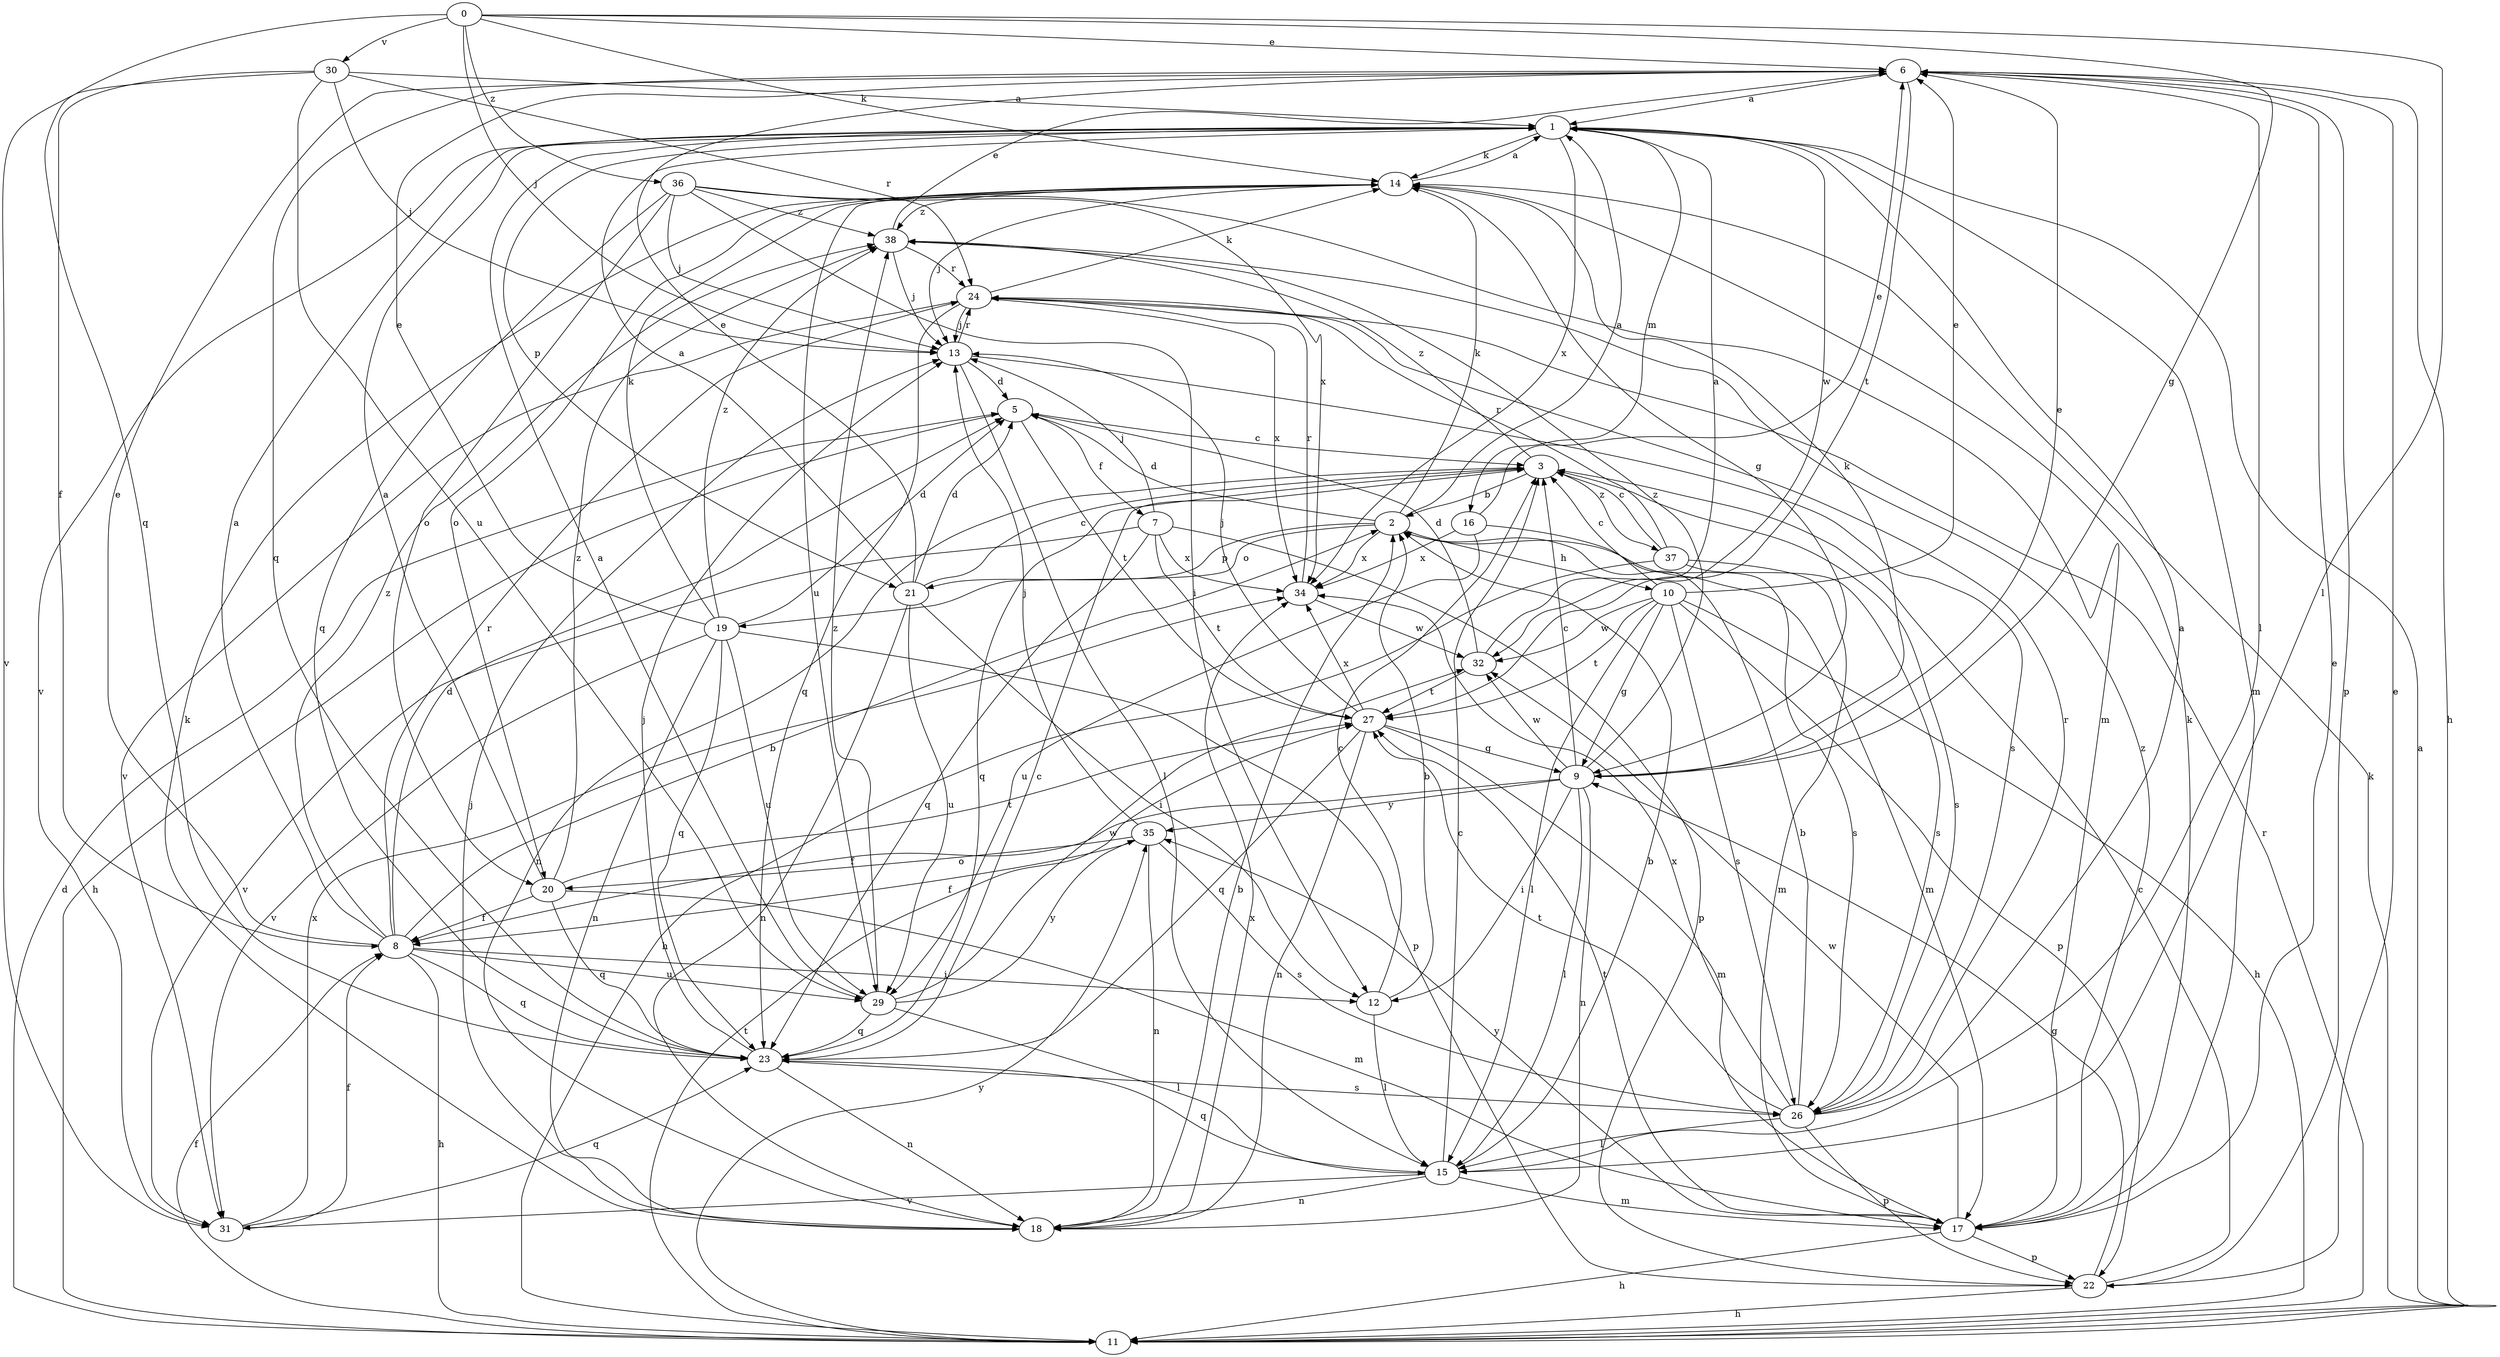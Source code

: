 strict digraph  {
0;
1;
2;
3;
5;
6;
7;
8;
9;
10;
11;
12;
13;
14;
15;
16;
17;
18;
19;
20;
21;
22;
23;
24;
26;
27;
29;
30;
31;
32;
34;
35;
36;
37;
38;
0 -> 6  [label=e];
0 -> 9  [label=g];
0 -> 13  [label=j];
0 -> 14  [label=k];
0 -> 15  [label=l];
0 -> 23  [label=q];
0 -> 30  [label=v];
0 -> 36  [label=z];
1 -> 14  [label=k];
1 -> 16  [label=m];
1 -> 17  [label=m];
1 -> 21  [label=p];
1 -> 31  [label=v];
1 -> 32  [label=w];
1 -> 34  [label=x];
2 -> 1  [label=a];
2 -> 5  [label=d];
2 -> 10  [label=h];
2 -> 14  [label=k];
2 -> 17  [label=m];
2 -> 19  [label=o];
2 -> 21  [label=p];
2 -> 34  [label=x];
3 -> 2  [label=b];
3 -> 18  [label=n];
3 -> 23  [label=q];
3 -> 26  [label=s];
3 -> 37  [label=z];
3 -> 38  [label=z];
5 -> 3  [label=c];
5 -> 7  [label=f];
5 -> 11  [label=h];
5 -> 27  [label=t];
6 -> 1  [label=a];
6 -> 11  [label=h];
6 -> 15  [label=l];
6 -> 22  [label=p];
6 -> 23  [label=q];
6 -> 27  [label=t];
7 -> 13  [label=j];
7 -> 22  [label=p];
7 -> 23  [label=q];
7 -> 27  [label=t];
7 -> 31  [label=v];
7 -> 34  [label=x];
8 -> 1  [label=a];
8 -> 2  [label=b];
8 -> 5  [label=d];
8 -> 6  [label=e];
8 -> 11  [label=h];
8 -> 12  [label=i];
8 -> 23  [label=q];
8 -> 24  [label=r];
8 -> 29  [label=u];
8 -> 38  [label=z];
9 -> 3  [label=c];
9 -> 6  [label=e];
9 -> 8  [label=f];
9 -> 12  [label=i];
9 -> 14  [label=k];
9 -> 15  [label=l];
9 -> 18  [label=n];
9 -> 32  [label=w];
9 -> 35  [label=y];
9 -> 38  [label=z];
10 -> 3  [label=c];
10 -> 6  [label=e];
10 -> 9  [label=g];
10 -> 11  [label=h];
10 -> 15  [label=l];
10 -> 22  [label=p];
10 -> 26  [label=s];
10 -> 27  [label=t];
10 -> 32  [label=w];
11 -> 1  [label=a];
11 -> 5  [label=d];
11 -> 8  [label=f];
11 -> 14  [label=k];
11 -> 24  [label=r];
11 -> 27  [label=t];
11 -> 35  [label=y];
12 -> 2  [label=b];
12 -> 3  [label=c];
12 -> 15  [label=l];
13 -> 5  [label=d];
13 -> 15  [label=l];
13 -> 24  [label=r];
13 -> 26  [label=s];
14 -> 1  [label=a];
14 -> 9  [label=g];
14 -> 13  [label=j];
14 -> 20  [label=o];
14 -> 29  [label=u];
14 -> 38  [label=z];
15 -> 2  [label=b];
15 -> 3  [label=c];
15 -> 17  [label=m];
15 -> 18  [label=n];
15 -> 23  [label=q];
15 -> 31  [label=v];
16 -> 6  [label=e];
16 -> 26  [label=s];
16 -> 29  [label=u];
16 -> 34  [label=x];
17 -> 6  [label=e];
17 -> 11  [label=h];
17 -> 14  [label=k];
17 -> 22  [label=p];
17 -> 27  [label=t];
17 -> 32  [label=w];
17 -> 35  [label=y];
17 -> 38  [label=z];
18 -> 2  [label=b];
18 -> 13  [label=j];
18 -> 14  [label=k];
18 -> 34  [label=x];
19 -> 5  [label=d];
19 -> 6  [label=e];
19 -> 14  [label=k];
19 -> 18  [label=n];
19 -> 22  [label=p];
19 -> 23  [label=q];
19 -> 29  [label=u];
19 -> 31  [label=v];
19 -> 38  [label=z];
20 -> 1  [label=a];
20 -> 8  [label=f];
20 -> 17  [label=m];
20 -> 23  [label=q];
20 -> 27  [label=t];
20 -> 38  [label=z];
21 -> 1  [label=a];
21 -> 3  [label=c];
21 -> 5  [label=d];
21 -> 6  [label=e];
21 -> 12  [label=i];
21 -> 18  [label=n];
21 -> 29  [label=u];
22 -> 3  [label=c];
22 -> 6  [label=e];
22 -> 9  [label=g];
22 -> 11  [label=h];
23 -> 3  [label=c];
23 -> 13  [label=j];
23 -> 18  [label=n];
23 -> 26  [label=s];
24 -> 13  [label=j];
24 -> 14  [label=k];
24 -> 23  [label=q];
24 -> 31  [label=v];
24 -> 34  [label=x];
26 -> 1  [label=a];
26 -> 2  [label=b];
26 -> 15  [label=l];
26 -> 22  [label=p];
26 -> 24  [label=r];
26 -> 27  [label=t];
26 -> 34  [label=x];
27 -> 9  [label=g];
27 -> 13  [label=j];
27 -> 17  [label=m];
27 -> 18  [label=n];
27 -> 23  [label=q];
27 -> 34  [label=x];
29 -> 1  [label=a];
29 -> 15  [label=l];
29 -> 23  [label=q];
29 -> 32  [label=w];
29 -> 35  [label=y];
29 -> 38  [label=z];
30 -> 1  [label=a];
30 -> 8  [label=f];
30 -> 13  [label=j];
30 -> 24  [label=r];
30 -> 29  [label=u];
30 -> 31  [label=v];
31 -> 8  [label=f];
31 -> 23  [label=q];
31 -> 34  [label=x];
32 -> 1  [label=a];
32 -> 5  [label=d];
32 -> 27  [label=t];
34 -> 24  [label=r];
34 -> 32  [label=w];
35 -> 8  [label=f];
35 -> 13  [label=j];
35 -> 18  [label=n];
35 -> 20  [label=o];
35 -> 26  [label=s];
36 -> 12  [label=i];
36 -> 13  [label=j];
36 -> 17  [label=m];
36 -> 20  [label=o];
36 -> 23  [label=q];
36 -> 34  [label=x];
36 -> 38  [label=z];
37 -> 3  [label=c];
37 -> 11  [label=h];
37 -> 17  [label=m];
37 -> 24  [label=r];
37 -> 26  [label=s];
38 -> 6  [label=e];
38 -> 13  [label=j];
38 -> 24  [label=r];
}
